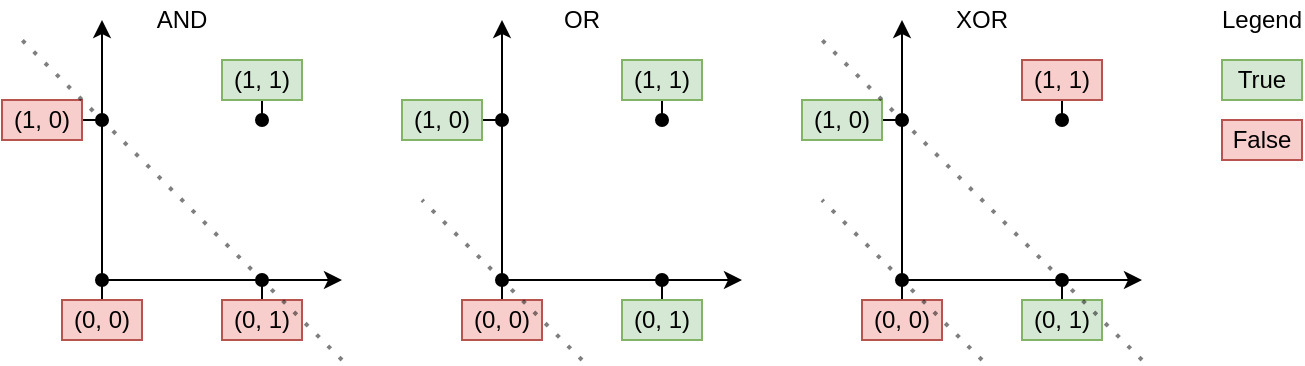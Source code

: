<mxfile version="14.5.1" type="device"><diagram id="yNWAS1CgwcaJ3xi77xZY" name="Page-1"><mxGraphModel dx="1086" dy="806" grid="1" gridSize="10" guides="1" tooltips="1" connect="1" arrows="1" fold="1" page="1" pageScale="1" pageWidth="827" pageHeight="1169" math="0" shadow="0"><root><mxCell id="0"/><mxCell id="1" parent="0"/><mxCell id="rD6q2EPSC5kqkktgRDwb-2" value="" style="endArrow=classic;html=1;" parent="1" edge="1"><mxGeometry width="50" height="50" relative="1" as="geometry"><mxPoint x="80" y="160" as="sourcePoint"/><mxPoint x="200" y="160" as="targetPoint"/></mxGeometry></mxCell><mxCell id="rD6q2EPSC5kqkktgRDwb-34" style="edgeStyle=orthogonalEdgeStyle;rounded=0;orthogonalLoop=1;jettySize=auto;html=1;exitX=0.5;exitY=0;exitDx=0;exitDy=0;startArrow=none;startFill=0;endArrow=oval;endFill=1;" parent="1" source="rD6q2EPSC5kqkktgRDwb-3" edge="1"><mxGeometry relative="1" as="geometry"><mxPoint x="80" y="160" as="targetPoint"/></mxGeometry></mxCell><mxCell id="rD6q2EPSC5kqkktgRDwb-3" value="(0, 0)" style="text;html=1;strokeColor=#b85450;fillColor=#f8cecc;align=center;verticalAlign=middle;whiteSpace=wrap;rounded=0;" parent="1" vertex="1"><mxGeometry x="60" y="170" width="40" height="20" as="geometry"/></mxCell><mxCell id="rD6q2EPSC5kqkktgRDwb-33" style="edgeStyle=orthogonalEdgeStyle;rounded=0;orthogonalLoop=1;jettySize=auto;html=1;exitX=0.5;exitY=0;exitDx=0;exitDy=0;startArrow=none;startFill=0;endArrow=oval;endFill=1;" parent="1" source="rD6q2EPSC5kqkktgRDwb-5" edge="1"><mxGeometry relative="1" as="geometry"><mxPoint x="160" y="160" as="targetPoint"/></mxGeometry></mxCell><mxCell id="rD6q2EPSC5kqkktgRDwb-5" value="(0, 1)" style="text;html=1;strokeColor=#b85450;fillColor=#f8cecc;align=center;verticalAlign=middle;whiteSpace=wrap;rounded=0;labelBackgroundColor=none;" parent="1" vertex="1"><mxGeometry x="140" y="170" width="40" height="20" as="geometry"/></mxCell><mxCell id="rD6q2EPSC5kqkktgRDwb-35" style="edgeStyle=orthogonalEdgeStyle;rounded=0;orthogonalLoop=1;jettySize=auto;html=1;exitX=0;exitY=0.25;exitDx=0;exitDy=0;startArrow=none;startFill=0;endArrow=oval;endFill=1;" parent="1" source="rD6q2EPSC5kqkktgRDwb-6" edge="1"><mxGeometry relative="1" as="geometry"><mxPoint x="160" y="80" as="targetPoint"/></mxGeometry></mxCell><mxCell id="rD6q2EPSC5kqkktgRDwb-6" value="(1, 1)" style="text;html=1;strokeColor=#82b366;fillColor=#d5e8d4;align=center;verticalAlign=middle;whiteSpace=wrap;rounded=0;" parent="1" vertex="1"><mxGeometry x="140" y="50" width="40" height="20" as="geometry"/></mxCell><mxCell id="rD6q2EPSC5kqkktgRDwb-9" value="AND" style="text;html=1;strokeColor=none;fillColor=none;align=center;verticalAlign=middle;whiteSpace=wrap;rounded=0;" parent="1" vertex="1"><mxGeometry x="100" y="20" width="40" height="20" as="geometry"/></mxCell><mxCell id="rD6q2EPSC5kqkktgRDwb-36" style="edgeStyle=orthogonalEdgeStyle;rounded=0;orthogonalLoop=1;jettySize=auto;html=1;exitX=1;exitY=0.5;exitDx=0;exitDy=0;startArrow=none;startFill=0;endArrow=oval;endFill=1;" parent="1" source="rD6q2EPSC5kqkktgRDwb-7" edge="1"><mxGeometry relative="1" as="geometry"><mxPoint x="80" y="80" as="targetPoint"/></mxGeometry></mxCell><mxCell id="rD6q2EPSC5kqkktgRDwb-7" value="(1, 0)" style="text;html=1;strokeColor=#b85450;fillColor=#f8cecc;align=center;verticalAlign=middle;whiteSpace=wrap;rounded=0;labelBackgroundColor=none;" parent="1" vertex="1"><mxGeometry x="30" y="70" width="40" height="20" as="geometry"/></mxCell><mxCell id="rD6q2EPSC5kqkktgRDwb-12" value="" style="endArrow=classic;html=1;" parent="1" edge="1"><mxGeometry width="50" height="50" relative="1" as="geometry"><mxPoint x="80" y="160" as="sourcePoint"/><mxPoint x="80" y="30" as="targetPoint"/></mxGeometry></mxCell><mxCell id="rD6q2EPSC5kqkktgRDwb-76" value="" style="endArrow=classic;html=1;" parent="1" edge="1"><mxGeometry width="50" height="50" relative="1" as="geometry"><mxPoint x="280" y="160" as="sourcePoint"/><mxPoint x="400" y="160" as="targetPoint"/></mxGeometry></mxCell><mxCell id="rD6q2EPSC5kqkktgRDwb-77" style="edgeStyle=orthogonalEdgeStyle;rounded=0;orthogonalLoop=1;jettySize=auto;html=1;exitX=0.5;exitY=0;exitDx=0;exitDy=0;startArrow=none;startFill=0;endArrow=oval;endFill=1;" parent="1" source="rD6q2EPSC5kqkktgRDwb-78" edge="1"><mxGeometry relative="1" as="geometry"><mxPoint x="280" y="160" as="targetPoint"/></mxGeometry></mxCell><mxCell id="rD6q2EPSC5kqkktgRDwb-78" value="(0, 0)" style="text;html=1;strokeColor=#b85450;fillColor=#f8cecc;align=center;verticalAlign=middle;whiteSpace=wrap;rounded=0;" parent="1" vertex="1"><mxGeometry x="260" y="170" width="40" height="20" as="geometry"/></mxCell><mxCell id="rD6q2EPSC5kqkktgRDwb-79" style="edgeStyle=orthogonalEdgeStyle;rounded=0;orthogonalLoop=1;jettySize=auto;html=1;exitX=0.5;exitY=0;exitDx=0;exitDy=0;startArrow=none;startFill=0;endArrow=oval;endFill=1;" parent="1" source="rD6q2EPSC5kqkktgRDwb-80" edge="1"><mxGeometry relative="1" as="geometry"><mxPoint x="360" y="160" as="targetPoint"/></mxGeometry></mxCell><mxCell id="rD6q2EPSC5kqkktgRDwb-80" value="(0, 1)" style="text;html=1;strokeColor=#82b366;fillColor=#d5e8d4;align=center;verticalAlign=middle;whiteSpace=wrap;rounded=0;" parent="1" vertex="1"><mxGeometry x="340" y="170" width="40" height="20" as="geometry"/></mxCell><mxCell id="rD6q2EPSC5kqkktgRDwb-81" style="edgeStyle=orthogonalEdgeStyle;rounded=0;orthogonalLoop=1;jettySize=auto;html=1;exitX=0;exitY=0.25;exitDx=0;exitDy=0;startArrow=none;startFill=0;endArrow=oval;endFill=1;" parent="1" source="rD6q2EPSC5kqkktgRDwb-82" edge="1"><mxGeometry relative="1" as="geometry"><mxPoint x="360" y="80" as="targetPoint"/></mxGeometry></mxCell><mxCell id="rD6q2EPSC5kqkktgRDwb-82" value="(1, 1)" style="text;html=1;strokeColor=#82b366;fillColor=#d5e8d4;align=center;verticalAlign=middle;whiteSpace=wrap;rounded=0;" parent="1" vertex="1"><mxGeometry x="340" y="50" width="40" height="20" as="geometry"/></mxCell><mxCell id="rD6q2EPSC5kqkktgRDwb-83" value="OR" style="text;html=1;strokeColor=none;fillColor=none;align=center;verticalAlign=middle;whiteSpace=wrap;rounded=0;" parent="1" vertex="1"><mxGeometry x="300" y="20" width="40" height="20" as="geometry"/></mxCell><mxCell id="rD6q2EPSC5kqkktgRDwb-84" style="edgeStyle=orthogonalEdgeStyle;rounded=0;orthogonalLoop=1;jettySize=auto;html=1;exitX=1;exitY=0.5;exitDx=0;exitDy=0;startArrow=none;startFill=0;endArrow=oval;endFill=1;" parent="1" source="rD6q2EPSC5kqkktgRDwb-85" edge="1"><mxGeometry relative="1" as="geometry"><mxPoint x="280" y="80" as="targetPoint"/></mxGeometry></mxCell><mxCell id="rD6q2EPSC5kqkktgRDwb-85" value="(1, 0)" style="text;html=1;strokeColor=#82b366;fillColor=#d5e8d4;align=center;verticalAlign=middle;whiteSpace=wrap;rounded=0;labelBackgroundColor=none;" parent="1" vertex="1"><mxGeometry x="230" y="70" width="40" height="20" as="geometry"/></mxCell><mxCell id="rD6q2EPSC5kqkktgRDwb-86" value="" style="endArrow=classic;html=1;" parent="1" edge="1"><mxGeometry width="50" height="50" relative="1" as="geometry"><mxPoint x="280" y="160" as="sourcePoint"/><mxPoint x="280" y="30" as="targetPoint"/></mxGeometry></mxCell><mxCell id="rD6q2EPSC5kqkktgRDwb-88" value="" style="endArrow=classic;html=1;" parent="1" edge="1"><mxGeometry width="50" height="50" relative="1" as="geometry"><mxPoint x="480" y="160" as="sourcePoint"/><mxPoint x="600" y="160" as="targetPoint"/></mxGeometry></mxCell><mxCell id="rD6q2EPSC5kqkktgRDwb-89" style="edgeStyle=orthogonalEdgeStyle;rounded=0;orthogonalLoop=1;jettySize=auto;html=1;exitX=0.5;exitY=0;exitDx=0;exitDy=0;startArrow=none;startFill=0;endArrow=oval;endFill=1;" parent="1" source="rD6q2EPSC5kqkktgRDwb-90" edge="1"><mxGeometry relative="1" as="geometry"><mxPoint x="480" y="160" as="targetPoint"/></mxGeometry></mxCell><mxCell id="rD6q2EPSC5kqkktgRDwb-90" value="(0, 0)" style="text;html=1;strokeColor=#b85450;fillColor=#f8cecc;align=center;verticalAlign=middle;whiteSpace=wrap;rounded=0;" parent="1" vertex="1"><mxGeometry x="460" y="170" width="40" height="20" as="geometry"/></mxCell><mxCell id="rD6q2EPSC5kqkktgRDwb-91" style="edgeStyle=orthogonalEdgeStyle;rounded=0;orthogonalLoop=1;jettySize=auto;html=1;exitX=0.5;exitY=0;exitDx=0;exitDy=0;startArrow=none;startFill=0;endArrow=oval;endFill=1;" parent="1" source="rD6q2EPSC5kqkktgRDwb-92" edge="1"><mxGeometry relative="1" as="geometry"><mxPoint x="560" y="160" as="targetPoint"/></mxGeometry></mxCell><mxCell id="rD6q2EPSC5kqkktgRDwb-92" value="(0, 1)" style="text;html=1;strokeColor=#82b366;fillColor=#d5e8d4;align=center;verticalAlign=middle;whiteSpace=wrap;rounded=0;" parent="1" vertex="1"><mxGeometry x="540" y="170" width="40" height="20" as="geometry"/></mxCell><mxCell id="rD6q2EPSC5kqkktgRDwb-93" style="edgeStyle=orthogonalEdgeStyle;rounded=0;orthogonalLoop=1;jettySize=auto;html=1;exitX=0;exitY=0.25;exitDx=0;exitDy=0;startArrow=none;startFill=0;endArrow=oval;endFill=1;" parent="1" source="rD6q2EPSC5kqkktgRDwb-94" edge="1"><mxGeometry relative="1" as="geometry"><mxPoint x="560" y="80" as="targetPoint"/></mxGeometry></mxCell><mxCell id="rD6q2EPSC5kqkktgRDwb-94" value="(1, 1)" style="text;html=1;strokeColor=#b85450;fillColor=#f8cecc;align=center;verticalAlign=middle;whiteSpace=wrap;rounded=0;" parent="1" vertex="1"><mxGeometry x="540" y="50" width="40" height="20" as="geometry"/></mxCell><mxCell id="rD6q2EPSC5kqkktgRDwb-95" value="XOR" style="text;html=1;strokeColor=none;fillColor=none;align=center;verticalAlign=middle;whiteSpace=wrap;rounded=0;" parent="1" vertex="1"><mxGeometry x="500" y="20" width="40" height="20" as="geometry"/></mxCell><mxCell id="rD6q2EPSC5kqkktgRDwb-96" style="edgeStyle=orthogonalEdgeStyle;rounded=0;orthogonalLoop=1;jettySize=auto;html=1;exitX=1;exitY=0.5;exitDx=0;exitDy=0;startArrow=none;startFill=0;endArrow=oval;endFill=1;" parent="1" source="rD6q2EPSC5kqkktgRDwb-97" edge="1"><mxGeometry relative="1" as="geometry"><mxPoint x="480" y="80" as="targetPoint"/></mxGeometry></mxCell><mxCell id="rD6q2EPSC5kqkktgRDwb-97" value="(1, 0)" style="text;html=1;strokeColor=#82b366;fillColor=#d5e8d4;align=center;verticalAlign=middle;whiteSpace=wrap;rounded=0;labelBackgroundColor=none;" parent="1" vertex="1"><mxGeometry x="430" y="70" width="40" height="20" as="geometry"/></mxCell><mxCell id="rD6q2EPSC5kqkktgRDwb-98" value="" style="endArrow=classic;html=1;" parent="1" edge="1"><mxGeometry width="50" height="50" relative="1" as="geometry"><mxPoint x="480" y="160" as="sourcePoint"/><mxPoint x="480" y="30" as="targetPoint"/></mxGeometry></mxCell><mxCell id="rD6q2EPSC5kqkktgRDwb-104" value="True" style="text;html=1;strokeColor=#82b366;fillColor=#d5e8d4;align=center;verticalAlign=middle;whiteSpace=wrap;rounded=0;labelBackgroundColor=none;" parent="1" vertex="1"><mxGeometry x="640" y="50" width="40" height="20" as="geometry"/></mxCell><mxCell id="rD6q2EPSC5kqkktgRDwb-105" value="False" style="text;html=1;strokeColor=#b85450;fillColor=#f8cecc;align=center;verticalAlign=middle;whiteSpace=wrap;rounded=0;labelBackgroundColor=none;" parent="1" vertex="1"><mxGeometry x="640" y="80" width="40" height="20" as="geometry"/></mxCell><mxCell id="rD6q2EPSC5kqkktgRDwb-106" value="Legend" style="text;html=1;strokeColor=none;fillColor=none;align=center;verticalAlign=middle;whiteSpace=wrap;rounded=0;" parent="1" vertex="1"><mxGeometry x="640" y="20" width="40" height="20" as="geometry"/></mxCell><mxCell id="vaVsuuDoE2Q9sQ35oZzn-1" value="" style="endArrow=none;dashed=1;html=1;dashPattern=1 3;strokeWidth=2;opacity=50;" parent="1" edge="1"><mxGeometry width="50" height="50" relative="1" as="geometry"><mxPoint x="200" y="200" as="sourcePoint"/><mxPoint x="40" y="40" as="targetPoint"/></mxGeometry></mxCell><mxCell id="vaVsuuDoE2Q9sQ35oZzn-3" value="" style="endArrow=none;dashed=1;html=1;dashPattern=1 3;strokeWidth=2;opacity=50;" parent="1" edge="1"><mxGeometry width="50" height="50" relative="1" as="geometry"><mxPoint x="320" y="200" as="sourcePoint"/><mxPoint x="240" y="120" as="targetPoint"/></mxGeometry></mxCell><mxCell id="R2l90wBeHU06KV71nhgu-2" value="" style="endArrow=none;dashed=1;html=1;dashPattern=1 3;strokeWidth=2;opacity=50;" edge="1" parent="1"><mxGeometry width="50" height="50" relative="1" as="geometry"><mxPoint x="520" y="200" as="sourcePoint"/><mxPoint x="440" y="120" as="targetPoint"/></mxGeometry></mxCell><mxCell id="R2l90wBeHU06KV71nhgu-3" value="" style="endArrow=none;dashed=1;html=1;dashPattern=1 3;strokeWidth=2;opacity=50;" edge="1" parent="1"><mxGeometry width="50" height="50" relative="1" as="geometry"><mxPoint x="600" y="200" as="sourcePoint"/><mxPoint x="440" y="40" as="targetPoint"/></mxGeometry></mxCell></root></mxGraphModel></diagram></mxfile>